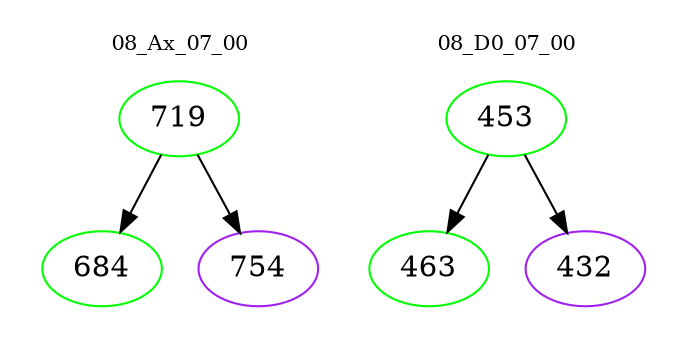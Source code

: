 digraph{
subgraph cluster_0 {
color = white
label = "08_Ax_07_00";
fontsize=10;
T0_719 [label="719", color="green"]
T0_719 -> T0_684 [color="black"]
T0_684 [label="684", color="green"]
T0_719 -> T0_754 [color="black"]
T0_754 [label="754", color="purple"]
}
subgraph cluster_1 {
color = white
label = "08_D0_07_00";
fontsize=10;
T1_453 [label="453", color="green"]
T1_453 -> T1_463 [color="black"]
T1_463 [label="463", color="green"]
T1_453 -> T1_432 [color="black"]
T1_432 [label="432", color="purple"]
}
}
